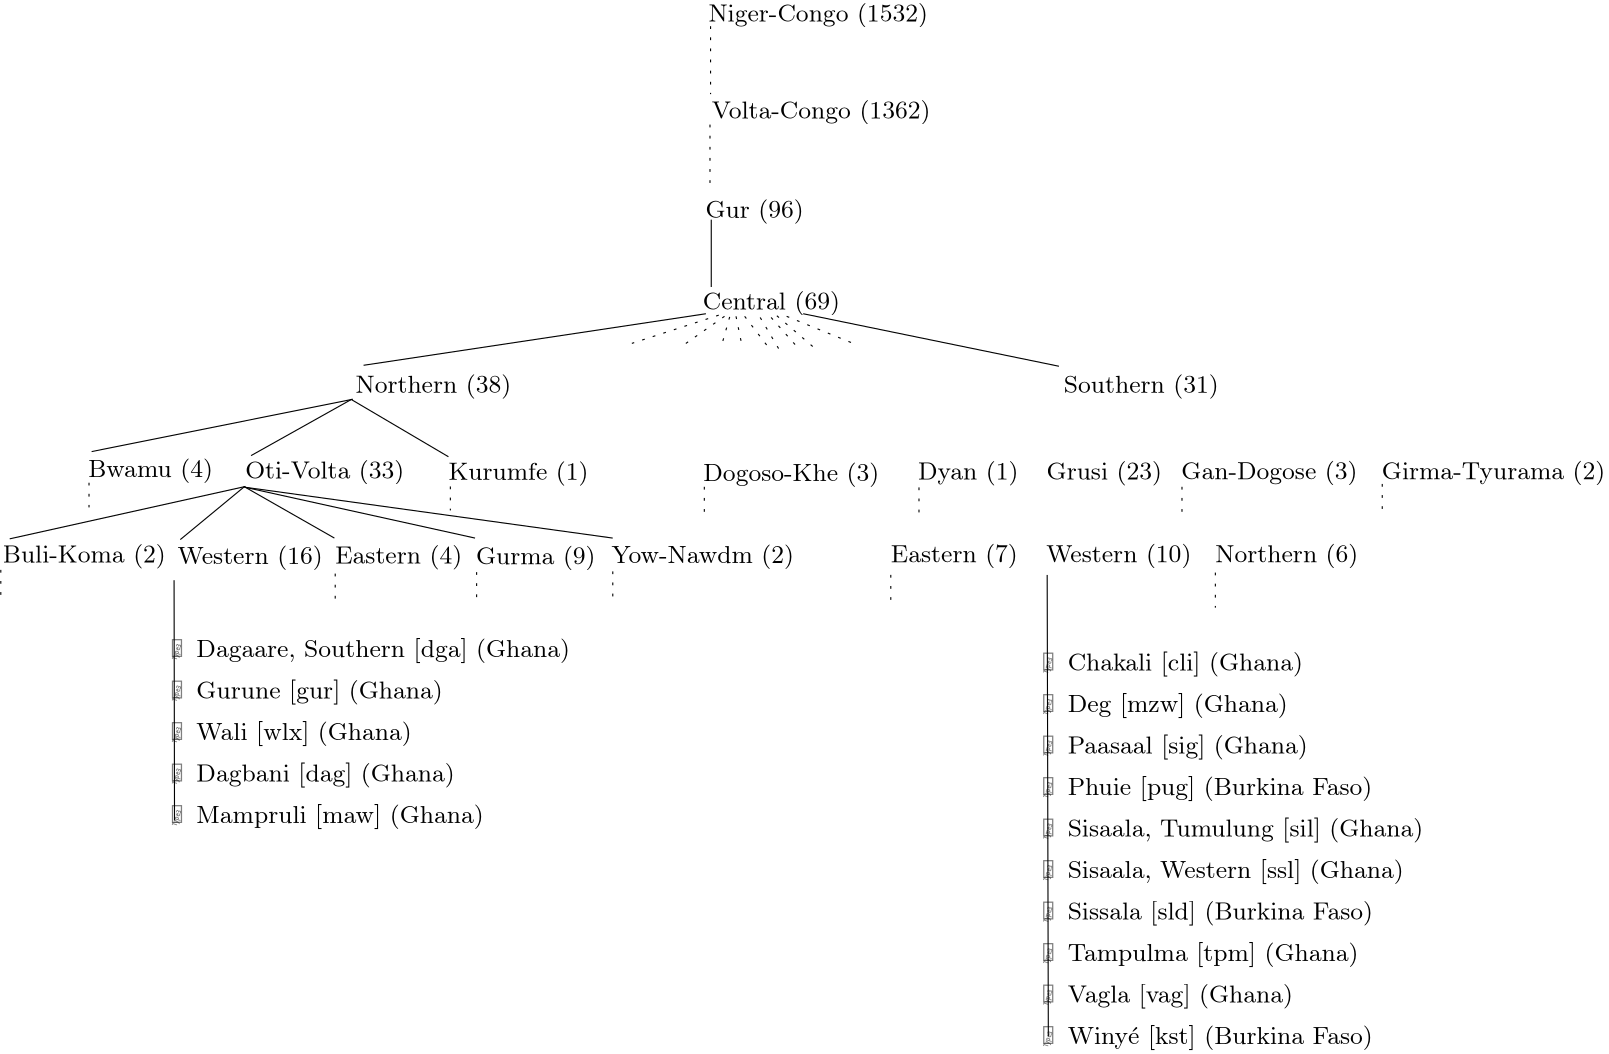 <?xml version="1.0"?>
<!DOCTYPE ipe SYSTEM "ipe.dtd">
<ipe version="70010" creator="Ipe 7.0.10">
<info created="D:20100913090204" modified="D:20100921154012"/>
<ipestyle name="basic">
<symbol name="arrow/arc(spx)">
<path stroke="sym-stroke" fill="sym-stroke" pen="sym-pen">
0 0 m
-1 0.333 l
-1 -0.333 l
h
</path>
</symbol>
<symbol name="arrow/farc(spx)">
<path stroke="sym-stroke" fill="white" pen="sym-pen">
0 0 m
-1 0.333 l
-1 -0.333 l
h
</path>
</symbol>
<symbol name="mark/circle(sx)" transformations="translations">
<path fill="sym-stroke">
0.6 0 0 0.6 0 0 e
0.4 0 0 0.4 0 0 e
</path>
</symbol>
<symbol name="mark/disk(sx)" transformations="translations">
<path fill="sym-stroke">
0.6 0 0 0.6 0 0 e
</path>
</symbol>
<symbol name="mark/fdisk(sfx)" transformations="translations">
<group>
<path fill="sym-stroke" fillrule="eofill">
0.6 0 0 0.6 0 0 e
0.4 0 0 0.4 0 0 e
</path>
<path fill="sym-fill">
0.4 0 0 0.4 0 0 e
</path>
</group>
</symbol>
<symbol name="mark/box(sx)" transformations="translations">
<path fill="sym-stroke" fillrule="eofill">
-0.6 -0.6 m
0.6 -0.6 l
0.6 0.6 l
-0.6 0.6 l
h
-0.4 -0.4 m
0.4 -0.4 l
0.4 0.4 l
-0.4 0.4 l
h
</path>
</symbol>
<symbol name="mark/square(sx)" transformations="translations">
<path fill="sym-stroke">
-0.6 -0.6 m
0.6 -0.6 l
0.6 0.6 l
-0.6 0.6 l
h
</path>
</symbol>
<symbol name="mark/fsquare(sfx)" transformations="translations">
<group>
<path fill="sym-stroke" fillrule="eofill">
-0.6 -0.6 m
0.6 -0.6 l
0.6 0.6 l
-0.6 0.6 l
h
-0.4 -0.4 m
0.4 -0.4 l
0.4 0.4 l
-0.4 0.4 l
h
</path>
<path fill="sym-fill">
-0.4 -0.4 m
0.4 -0.4 l
0.4 0.4 l
-0.4 0.4 l
h
</path>
</group>
</symbol>
<symbol name="mark/cross(sx)" transformations="translations">
<group>
<path fill="sym-stroke">
-0.43 -0.57 m
0.57 0.43 l
0.43 0.57 l
-0.57 -0.43 l
h
</path>
<path fill="sym-stroke">
-0.43 0.57 m
0.57 -0.43 l
0.43 -0.57 l
-0.57 0.43 l
h
</path>
</group>
</symbol>
<symbol name="arrow/fnormal(spx)">
<path stroke="sym-stroke" fill="white" pen="sym-pen">
0 0 m
-1 0.333 l
-1 -0.333 l
h
</path>
</symbol>
<symbol name="arrow/pointed(spx)">
<path stroke="sym-stroke" fill="sym-stroke" pen="sym-pen">
0 0 m
-1 0.333 l
-0.8 0 l
-1 -0.333 l
h
</path>
</symbol>
<symbol name="arrow/fpointed(spx)">
<path stroke="sym-stroke" fill="white" pen="sym-pen">
0 0 m
-1 0.333 l
-0.8 0 l
-1 -0.333 l
h
</path>
</symbol>
<symbol name="arrow/linear(spx)">
<path stroke="sym-stroke" pen="sym-pen">
-1 0.333 m
0 0 l
-1 -0.333 l
</path>
</symbol>
<symbol name="arrow/fdouble(spx)">
<path stroke="sym-stroke" fill="white" pen="sym-pen">
0 0 m
-1 0.333 l
-1 -0.333 l
h
-1 0 m
-2 0.333 l
-2 -0.333 l
h
</path>
</symbol>
<symbol name="arrow/double(spx)">
<path stroke="sym-stroke" fill="sym-stroke" pen="sym-pen">
0 0 m
-1 0.333 l
-1 -0.333 l
h
-1 0 m
-2 0.333 l
-2 -0.333 l
h
</path>
</symbol>
<pen name="heavier" value="0.8"/>
<pen name="fat" value="1.2"/>
<pen name="ultrafat" value="2"/>
<symbolsize name="large" value="5"/>
<symbolsize name="small" value="2"/>
<symbolsize name="tiny" value="1.1"/>
<arrowsize name="large" value="10"/>
<arrowsize name="small" value="5"/>
<arrowsize name="tiny" value="3"/>
<color name="red" value="1 0 0"/>
<color name="green" value="0 1 0"/>
<color name="blue" value="0 0 1"/>
<color name="yellow" value="1 1 0"/>
<color name="orange" value="1 0.647 0"/>
<color name="gold" value="1 0.843 0"/>
<color name="purple" value="0.627 0.125 0.941"/>
<color name="gray" value="0.745"/>
<color name="brown" value="0.647 0.165 0.165"/>
<color name="navy" value="0 0 0.502"/>
<color name="pink" value="1 0.753 0.796"/>
<color name="seagreen" value="0.18 0.545 0.341"/>
<color name="turquoise" value="0.251 0.878 0.816"/>
<color name="violet" value="0.933 0.51 0.933"/>
<color name="darkblue" value="0 0 0.545"/>
<color name="darkcyan" value="0 0.545 0.545"/>
<color name="darkgray" value="0.663"/>
<color name="darkgreen" value="0 0.392 0"/>
<color name="darkmagenta" value="0.545 0 0.545"/>
<color name="darkorange" value="1 0.549 0"/>
<color name="darkred" value="0.545 0 0"/>
<color name="lightblue" value="0.678 0.847 0.902"/>
<color name="lightcyan" value="0.878 1 1"/>
<color name="lightgray" value="0.827"/>
<color name="lightgreen" value="0.565 0.933 0.565"/>
<color name="lightyellow" value="1 1 0.878"/>
<dashstyle name="dashed" value="[4] 0"/>
<dashstyle name="dotted" value="[1 3] 0"/>
<dashstyle name="dash dotted" value="[4 2 1 2] 0"/>
<dashstyle name="dash dot dotted" value="[4 2 1 2 1 2] 0"/>
<textsize name="large" value="\large"/>
<textsize name="Large" value="\Large"/>
<textsize name="LARGE" value="\LARGE"/>
<textsize name="huge" value="\huge"/>
<textsize name="Huge" value="\Huge"/>
<textsize name="small" value="\small"/>
<textsize name="footnote" value="\footnotesize"/>
<textsize name="tiny" value="\tiny"/>
<textstyle name="center" begin="\begin{center}" end="\end{center}"/>
<textstyle name="itemize" begin="\begin{itemize}" end="\end{itemize}"/>
<textstyle name="item" begin="\begin{itemize}\item{}" end="\end{itemize}"/>
<gridsize name="4 pts" value="4"/>
<gridsize name="8 pts (~3 mm)" value="8"/>
<gridsize name="16 pts (~6 mm)" value="16"/>
<gridsize name="32 pts (~12 mm)" value="32"/>
<gridsize name="10 pts (~3.5 mm)" value="10"/>
<gridsize name="20 pts (~7 mm)" value="20"/>
<gridsize name="14 pts (~5 mm)" value="14"/>
<gridsize name="28 pts (~10 mm)" value="28"/>
<gridsize name="56 pts (~20 mm)" value="56"/>
<anglesize name="90 deg" value="90"/>
<anglesize name="60 deg" value="60"/>
<anglesize name="45 deg" value="45"/>
<anglesize name="30 deg" value="30"/>
<anglesize name="22.5 deg" value="22.5"/>
<tiling name="falling" angle="-60" step="4" width="1"/>
<tiling name="rising" angle="30" step="4" width="1"/>
</ipestyle>
<page>
<layer name="alpha"/>
<view layers="alpha" active="alpha"/>
<text layer="alpha" matrix="1 0 0 1 -31 -10" transformations="translations" pos="287.5 585" stroke="black" type="label" width="35.41" height="6.726" depth="2.24" valign="baseline" size="small">Gur (96)</text>
<text matrix="1 0 0 1 -37 -18" transformations="translations" pos="292.5 560" stroke="black" type="label" width="49.429" height="6.726" depth="2.24" valign="baseline" size="small">Central (69)</text>
<text matrix="1 0 0 1 -85 -52" transformations="translations" pos="215.5 564" stroke="black" type="label" width="56.104" height="6.726" depth="2.24" valign="baseline" size="small">Northern (38)</text>
<text matrix="1 0 0 1 -1 -47" transformations="translations" pos="386.5 559" stroke="black" type="label" width="55.828" height="6.726" depth="2.24" valign="baseline" size="small">Southern (31)</text>
<text matrix="1 0 0 1 -56.213 36.6864" transformations="translations" pos="90.5 445" stroke="black" type="label" width="44.924" height="6.726" depth="2.24" valign="baseline" size="small">Bwamu (4)</text>
<text matrix="1 0 0 1 7.45072 29.6943" transformations="translations" pos="156.5 451" stroke="black" type="label" width="50.451" height="6.726" depth="2.24" valign="baseline" size="small">Kurumfe (1)</text>
<text matrix="1 0 0 1 -142.712 32.1697" transformations="translations" pos="233.5 449" stroke="black" type="label" width="57.339" height="6.726" depth="2.24" valign="baseline" size="small">Oti-Volta (33)</text>
<path fill="white">
247.92 574.355 m
63.8964 561.929 l
</path>
<text matrix="1 0 0 1 -23.5706 -6.50888" transformations="translations" pos="279.281 486.781" stroke="black" type="label" width="63.408" height="6.726" depth="2.24" valign="baseline" size="small">Dogoso-Khe (3)</text>
<text matrix="1 0 0 1 -39.2143 -4.84227" transformations="translations" pos="372.18 485.598" stroke="black" type="label" width="36.221" height="6.726" depth="2.24" valign="baseline" size="small">Dyan (1)</text>
<text matrix="1 0 0 1 21.8935 -6.50888" transformations="translations" pos="405.908 487.373" stroke="black" type="label" width="63.473" height="6.726" depth="2.24" valign="baseline" size="small">Gan-Dogose (3)</text>
<text matrix="1 0 0 1 -111.243 -6.0257" transformations="translations" pos="490.524 486.781" stroke="black" type="label" width="41.605" height="6.726" depth="2.24" valign="baseline" size="small">Grusi (23)</text>
<text matrix="1 0 0 1 -50.8876 -13.6095" transformations="translations" pos="550.879 494.473" stroke="black" type="label" width="80.484" height="6.726" depth="2.24" valign="baseline" size="small">Girma-Tyurama (2)</text>
<text transformations="translations" pos="258.733 610.776" stroke="black" type="label" width="78.841" height="6.726" depth="2.24" valign="baseline" size="small">Volta-Congo (1362)</text>
<text transformations="translations" pos="257.55 645.687" stroke="black" type="label" width="79.121" height="6.726" depth="2.24" valign="baseline" size="small">Niger-Congo (1532)</text>
<path stroke="black" dash="dotted">
258.323 643.976 m
258.323 619.529 l
</path>
<path stroke="black" dash="dotted">
258.116 608.548 m
258.116 584.723 l
</path>
<path stroke="black">
256.649 540.468 m
133.404 521.911 l
</path>
<path stroke="black">
291.662 540.468 m
383.745 521.561 l
</path>
<path stroke="black" dash="dotted">
261.269 539.95 m
229.986 529.798 l
</path>
<path stroke="black" dash="dotted">
263.341 539.536 m
247.389 528.348 l
</path>
<path stroke="black" dash="dotted">
265.206 539.329 m
262.098 528.348 l
</path>
<path stroke="black" dash="dotted">
267.485 539.536 m
269.764 528.348 l
</path>
<path stroke="black" dash="dotted">
270.592 539.536 m
279.501 527.934 l
</path>
<path stroke="black" dash="dotted">
285.716 539.536 m
311.199 529.177 l
</path>
<path stroke="black" dash="dotted">
282.194 539.743 m
295.246 528.555 l
</path>
<path stroke="black" dash="dotted">
280.122 539.121 m
289.652 528.348 l
</path>
<path stroke="black" dash="dotted">
276.186 539.121 m
282.816 527.934 l
</path>
<path stroke="black">
258.576 574.341 m
258.576 550.102 l
</path>
<path stroke="black">
129.57 509.699 m
35.5121 490.846 l
</path>
<path stroke="black">
129.156 509.699 m
92.9 489.396 l
</path>
<path stroke="black">
129.156 509.492 m
163.961 488.982 l
</path>
<text matrix="1 0 0 1 -44.6278 -5.14419" transformations="translations" pos="48.1499 456.041" stroke="black" type="label" width="58.746" height="6.726" depth="2.24" valign="baseline" size="small">Buli-Koma (2)</text>
<text matrix="1 0 0 1 -8.26517 -5.71058" transformations="translations" pos="131.435 456.248" stroke="black" type="label" width="45.768" height="6.726" depth="2.24" valign="baseline" size="small">Eastern (4)</text>
<text matrix="1 0 0 1 32.8097 -2.90552" transformations="translations" pos="141.049 453.149" stroke="black" type="label" width="43.09" height="6.726" depth="2.24" valign="baseline" size="small">Gurma (9)</text>
<text matrix="1 0 0 1 -148.145 -4.14201" transformations="translations" pos="214.576 454.55" stroke="black" type="label" width="52.298" height="6.726" depth="2.24" valign="baseline" size="small">Western (16)</text>
<text matrix="1 0 0 1 147.064 58.5268" transformations="translations" pos="75.5756 392.227" stroke="black" type="label" width="65.785" height="6.726" depth="2.24" valign="baseline" size="small">Yow-Nawdm (2)</text>
<path stroke="black" dash="dotted">
164.652 478.287 m
164.652 469.669 l
</path>
<path stroke="black" dash="dotted">
34.5663 479.634 m
34.5663 470.746 l
</path>
<path stroke="black">
90.856 478.287 m
6.01738 459.434 l
</path>
<path stroke="black">
90.5867 478.287 m
67.4244 459.165 l
</path>
<path stroke="black">
90.3174 478.287 m
122.906 459.704 l
</path>
<path stroke="black">
90.5867 478.018 m
173.54 459.704 l
</path>
<path stroke="black">
90.5867 478.018 m
223.097 459.704 l
</path>
<path stroke="black" dash="dotted">
256.08 478.155 m
256.08 468.832 l
</path>
<path stroke="black" dash="dotted">
333.357 477.948 m
333.357 468.625 l
</path>
<path stroke="black" dash="dotted">
428.037 478.155 m
428.037 468.625 l
</path>
<path stroke="black" dash="dotted">
500.134 479.191 m
500.134 468.003 l
</path>
<text matrix="1 0 0 1 -4.76505 2.69329" transformations="translations" pos="383.908 448.322" stroke="black" type="label" width="52.298" height="6.726" depth="2.24" valign="baseline" size="small">Western (10)</text>
<text matrix="1 0 0 1 -32.1123 -2.48611" transformations="translations" pos="472.165 453.501" stroke="black" type="label" width="51.496" height="6.726" depth="2.24" valign="baseline" size="small">Northern (6)</text>
<text matrix="1 0 0 1 -35.22 -2.07176" transformations="translations" pos="358.425 453.087" stroke="black" type="label" width="45.768" height="6.726" depth="2.24" valign="baseline" size="small">Eastern (7)</text>
<path stroke="black" dash="dotted">
440.053 447.286 m
440.053 434.648 l
</path>
<path stroke="black" dash="dotted">
323.205 446.457 m
323.205 435.477 l
</path>
<path stroke="black" dash="dotted">
2.81058 448.26 m
2.81058 436.678 l
</path>
<path stroke="black" dash="dotted">
123.201 446.913 m
123.201 436.409 l
</path>
<path stroke="black" dash="dotted">
174.104 447.452 m
174.104 438.294 l
</path>
<path stroke="black" dash="dotted">
223.122 447.721 m
223.122 437.217 l
</path>
<text matrix="0.00266781 0 0 1.17202 360.766 -139.99" transformations="translations" pos="449.246 413.499" stroke="black" type="minipage" width="196.4" height="75.135" depth="70.32" valign="baseline" size="small">\begin{itemize}
\item  Chakali  [cli] (Ghana)
\item  Deg  [mzw] (Ghana)
\item Paasaal  [sig] (Ghana)
\item Phuie  [pug] (Burkina Faso)
\item Sisaala, Tumulung  [sil] (Ghana)
\item Sisaala, Western  [ssl] (Ghana)
\item Sissala  [sld] (Burkina Faso)
\item Tampulma  [tpm] (Ghana)
\item Vagla  [vag] (Ghana)
\item  Winy\&apos;e  [kst] (Burkina Faso) 
\end{itemize}</text>
<path matrix="0.907226 0 0 0.988837 35.2467 4.98378" stroke="black">
379.465 446.444 m
379.92 278.488 l
</path>
<text matrix="0.00279968 0 0 2.2062 47.0522 -525.447" transformations="translations" pos="449.246 413.499" stroke="black" type="minipage" width="196.4" height="37.825" depth="32.91" valign="baseline" size="small">\begin{itemize}
\item Dagaare, Southern  [dga] (Ghana) 
\item Gurune  [gur] (Ghana)
\item Wali  [wlx] (Ghana) 
\item Dagbani  [dag] (Ghana) 
\item Mampruli  [maw] (Ghana)
\end{itemize}</text>
<path stroke="black">
65.1886 444.545 m
65.3479 358.009 l
</path>
</page>
</ipe>
